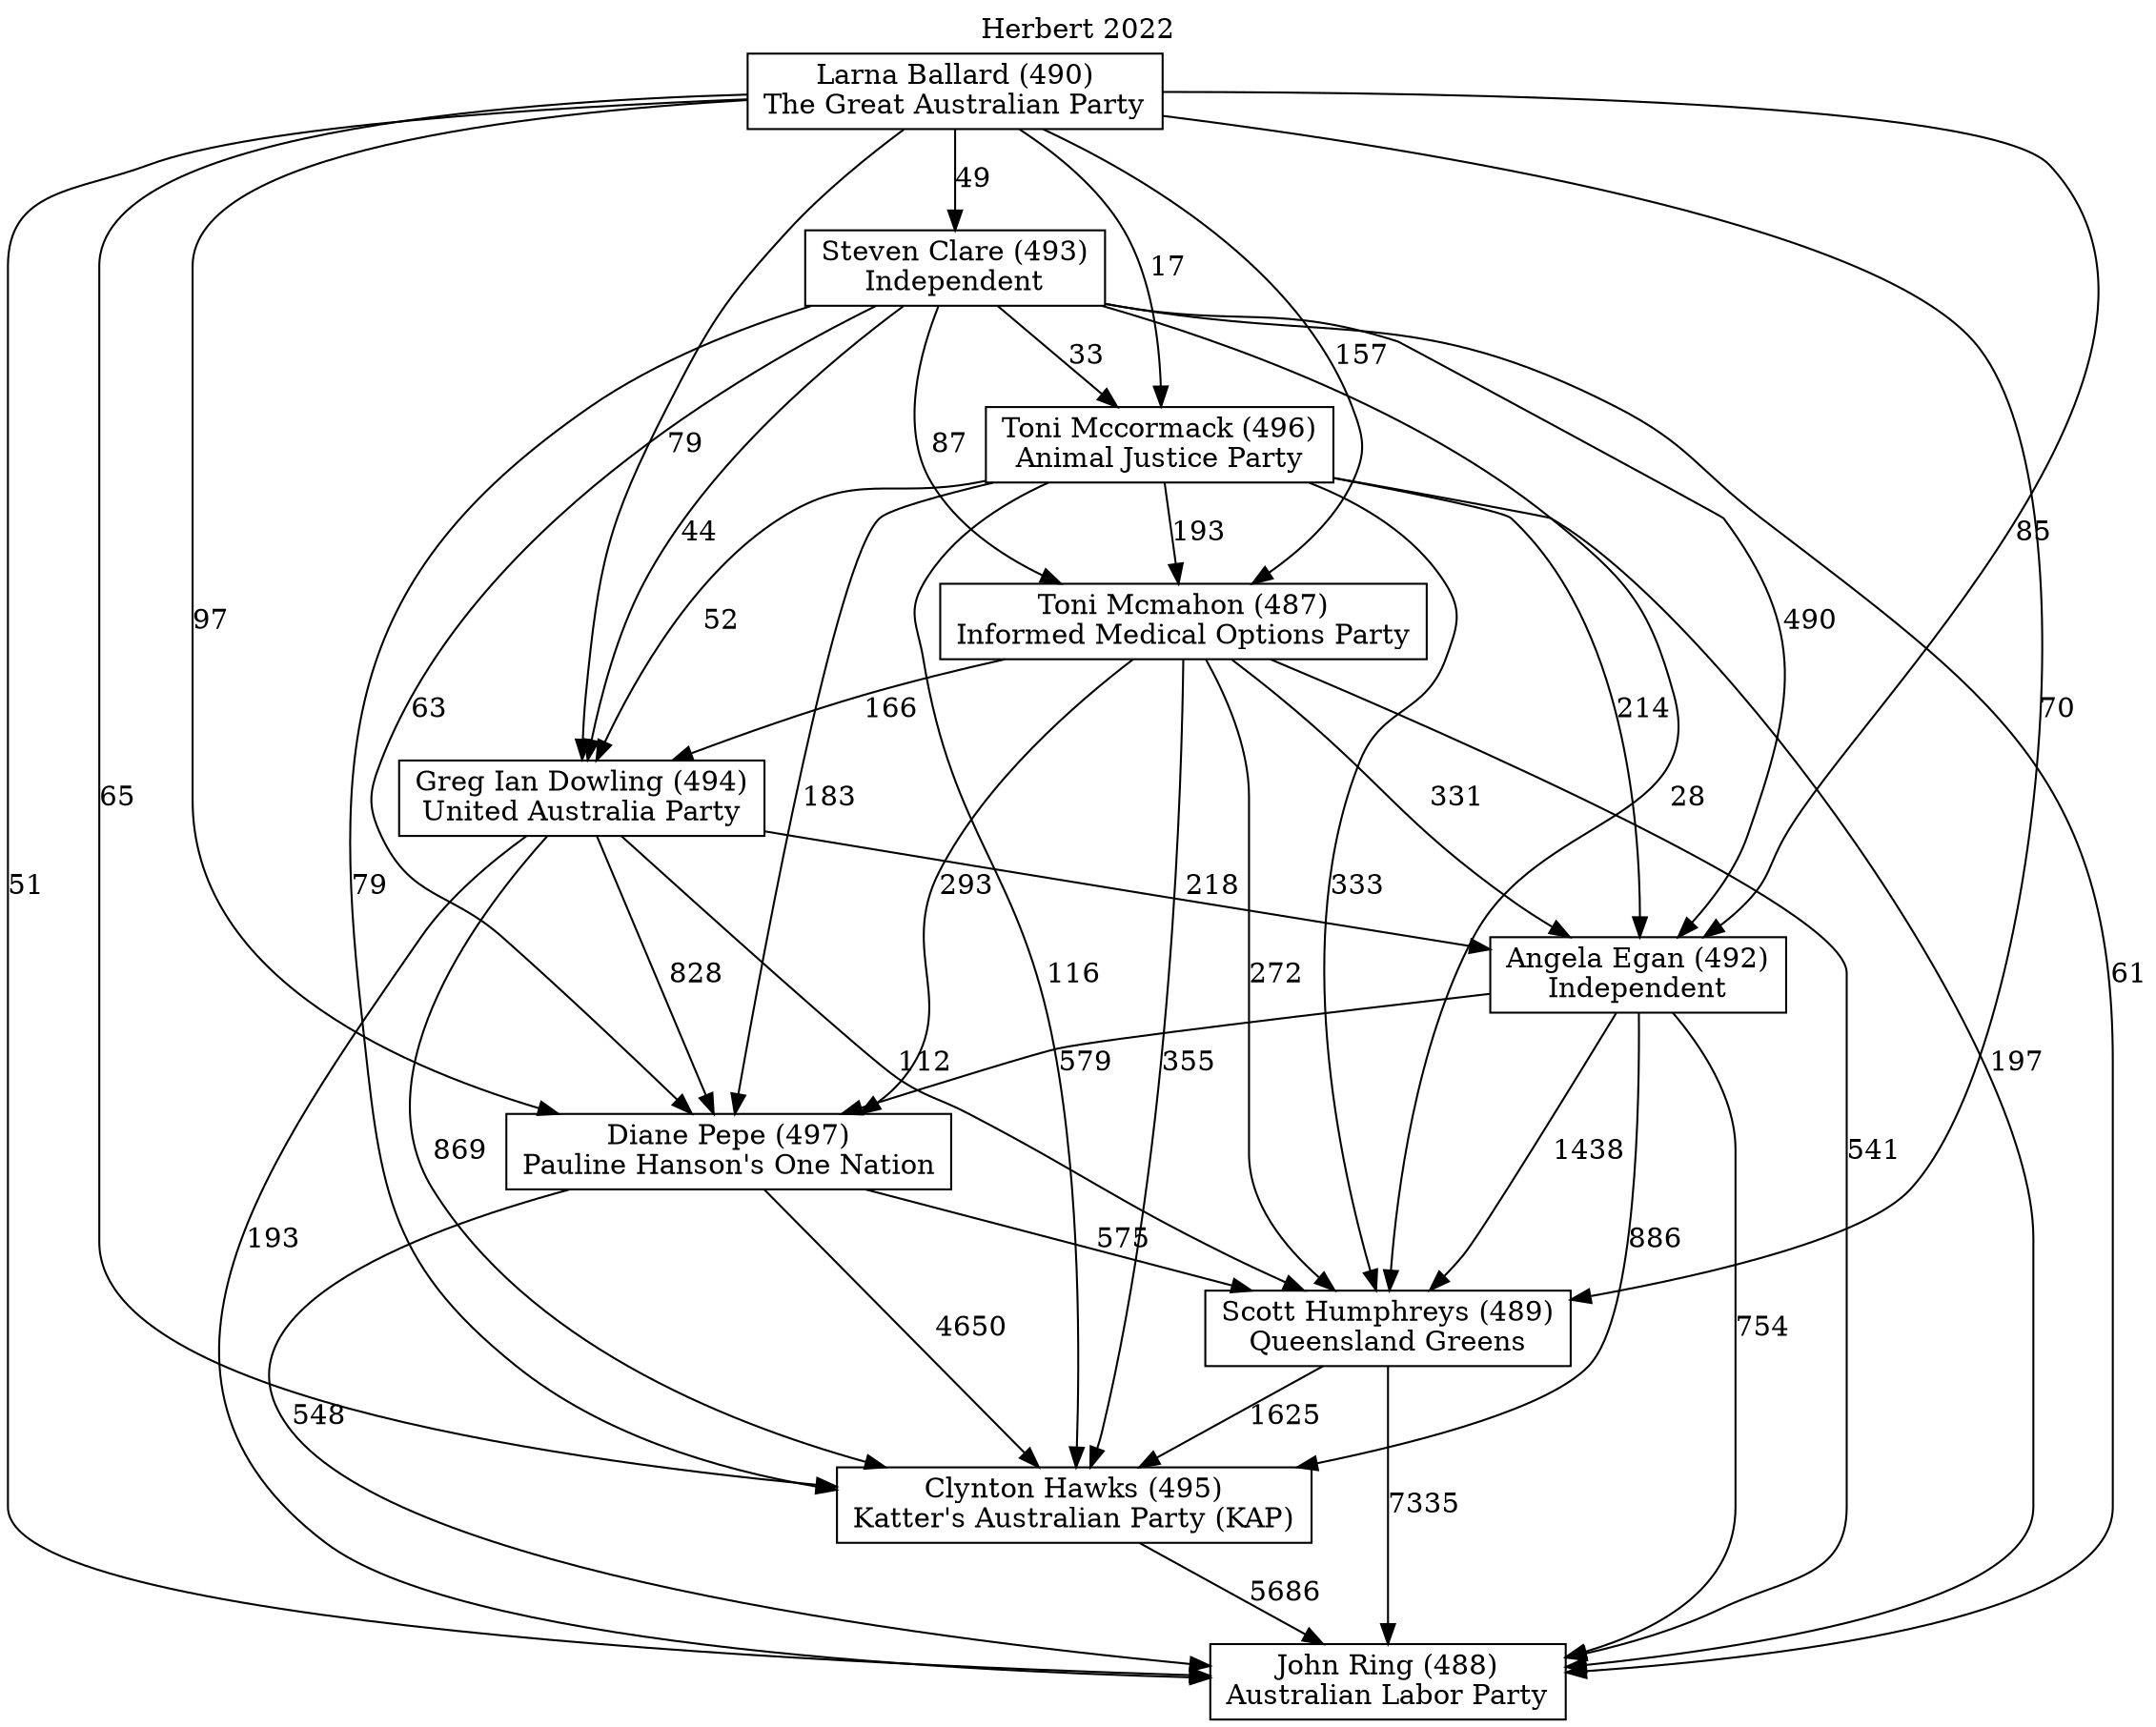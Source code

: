 // House preference flow
digraph "John Ring (488)_Herbert_2022" {
	graph [label="Herbert 2022" labelloc=t mclimit=10]
	node [shape=box]
	"Larna Ballard (490)" [label="Larna Ballard (490)
The Great Australian Party"]
	"Scott Humphreys (489)" [label="Scott Humphreys (489)
Queensland Greens"]
	"Diane Pepe (497)" [label="Diane Pepe (497)
Pauline Hanson's One Nation"]
	"Angela Egan (492)" [label="Angela Egan (492)
Independent"]
	"Toni Mcmahon (487)" [label="Toni Mcmahon (487)
Informed Medical Options Party"]
	"Steven Clare (493)" [label="Steven Clare (493)
Independent"]
	"Toni Mccormack (496)" [label="Toni Mccormack (496)
Animal Justice Party"]
	"Clynton Hawks (495)" [label="Clynton Hawks (495)
Katter's Australian Party (KAP)"]
	"Greg Ian Dowling (494)" [label="Greg Ian Dowling (494)
United Australia Party"]
	"John Ring (488)" [label="John Ring (488)
Australian Labor Party"]
	"Greg Ian Dowling (494)" -> "Clynton Hawks (495)" [label=869]
	"Larna Ballard (490)" -> "Diane Pepe (497)" [label=97]
	"Toni Mcmahon (487)" -> "Angela Egan (492)" [label=331]
	"Diane Pepe (497)" -> "Clynton Hawks (495)" [label=4650]
	"Toni Mcmahon (487)" -> "Greg Ian Dowling (494)" [label=166]
	"Toni Mccormack (496)" -> "Greg Ian Dowling (494)" [label=52]
	"Scott Humphreys (489)" -> "Clynton Hawks (495)" [label=1625]
	"Toni Mcmahon (487)" -> "John Ring (488)" [label=541]
	"Steven Clare (493)" -> "Diane Pepe (497)" [label=63]
	"Angela Egan (492)" -> "Diane Pepe (497)" [label=579]
	"Toni Mccormack (496)" -> "John Ring (488)" [label=197]
	"Angela Egan (492)" -> "John Ring (488)" [label=754]
	"Toni Mccormack (496)" -> "Angela Egan (492)" [label=214]
	"Angela Egan (492)" -> "Scott Humphreys (489)" [label=1438]
	"Greg Ian Dowling (494)" -> "Diane Pepe (497)" [label=828]
	"Steven Clare (493)" -> "Toni Mccormack (496)" [label=33]
	"Steven Clare (493)" -> "Toni Mcmahon (487)" [label=87]
	"Toni Mccormack (496)" -> "Scott Humphreys (489)" [label=333]
	"Larna Ballard (490)" -> "Toni Mccormack (496)" [label=17]
	"Larna Ballard (490)" -> "Scott Humphreys (489)" [label=70]
	"Toni Mcmahon (487)" -> "Diane Pepe (497)" [label=293]
	"Toni Mccormack (496)" -> "Toni Mcmahon (487)" [label=193]
	"Larna Ballard (490)" -> "John Ring (488)" [label=51]
	"Steven Clare (493)" -> "Scott Humphreys (489)" [label=28]
	"Larna Ballard (490)" -> "Greg Ian Dowling (494)" [label=79]
	"Toni Mcmahon (487)" -> "Clynton Hawks (495)" [label=355]
	"Larna Ballard (490)" -> "Steven Clare (493)" [label=49]
	"Steven Clare (493)" -> "Greg Ian Dowling (494)" [label=44]
	"Steven Clare (493)" -> "John Ring (488)" [label=61]
	"Larna Ballard (490)" -> "Angela Egan (492)" [label=85]
	"Angela Egan (492)" -> "Clynton Hawks (495)" [label=886]
	"Toni Mccormack (496)" -> "Clynton Hawks (495)" [label=116]
	"Scott Humphreys (489)" -> "John Ring (488)" [label=7335]
	"Toni Mccormack (496)" -> "Diane Pepe (497)" [label=183]
	"Larna Ballard (490)" -> "Toni Mcmahon (487)" [label=157]
	"Toni Mcmahon (487)" -> "Scott Humphreys (489)" [label=272]
	"Diane Pepe (497)" -> "Scott Humphreys (489)" [label=575]
	"Diane Pepe (497)" -> "John Ring (488)" [label=548]
	"Steven Clare (493)" -> "Angela Egan (492)" [label=490]
	"Greg Ian Dowling (494)" -> "John Ring (488)" [label=193]
	"Clynton Hawks (495)" -> "John Ring (488)" [label=5686]
	"Steven Clare (493)" -> "Clynton Hawks (495)" [label=79]
	"Larna Ballard (490)" -> "Clynton Hawks (495)" [label=65]
	"Greg Ian Dowling (494)" -> "Scott Humphreys (489)" [label=112]
	"Greg Ian Dowling (494)" -> "Angela Egan (492)" [label=218]
}
